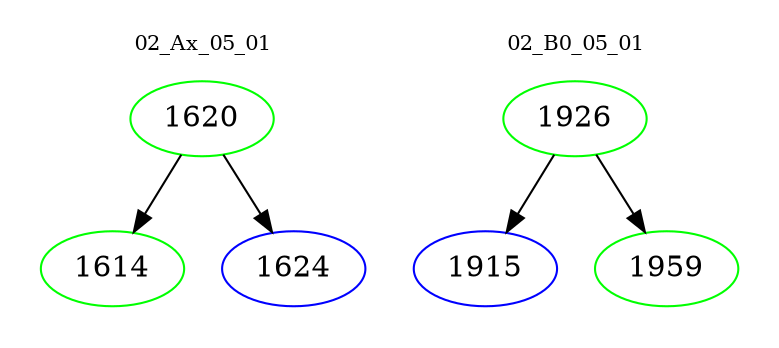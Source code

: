 digraph{
subgraph cluster_0 {
color = white
label = "02_Ax_05_01";
fontsize=10;
T0_1620 [label="1620", color="green"]
T0_1620 -> T0_1614 [color="black"]
T0_1614 [label="1614", color="green"]
T0_1620 -> T0_1624 [color="black"]
T0_1624 [label="1624", color="blue"]
}
subgraph cluster_1 {
color = white
label = "02_B0_05_01";
fontsize=10;
T1_1926 [label="1926", color="green"]
T1_1926 -> T1_1915 [color="black"]
T1_1915 [label="1915", color="blue"]
T1_1926 -> T1_1959 [color="black"]
T1_1959 [label="1959", color="green"]
}
}
